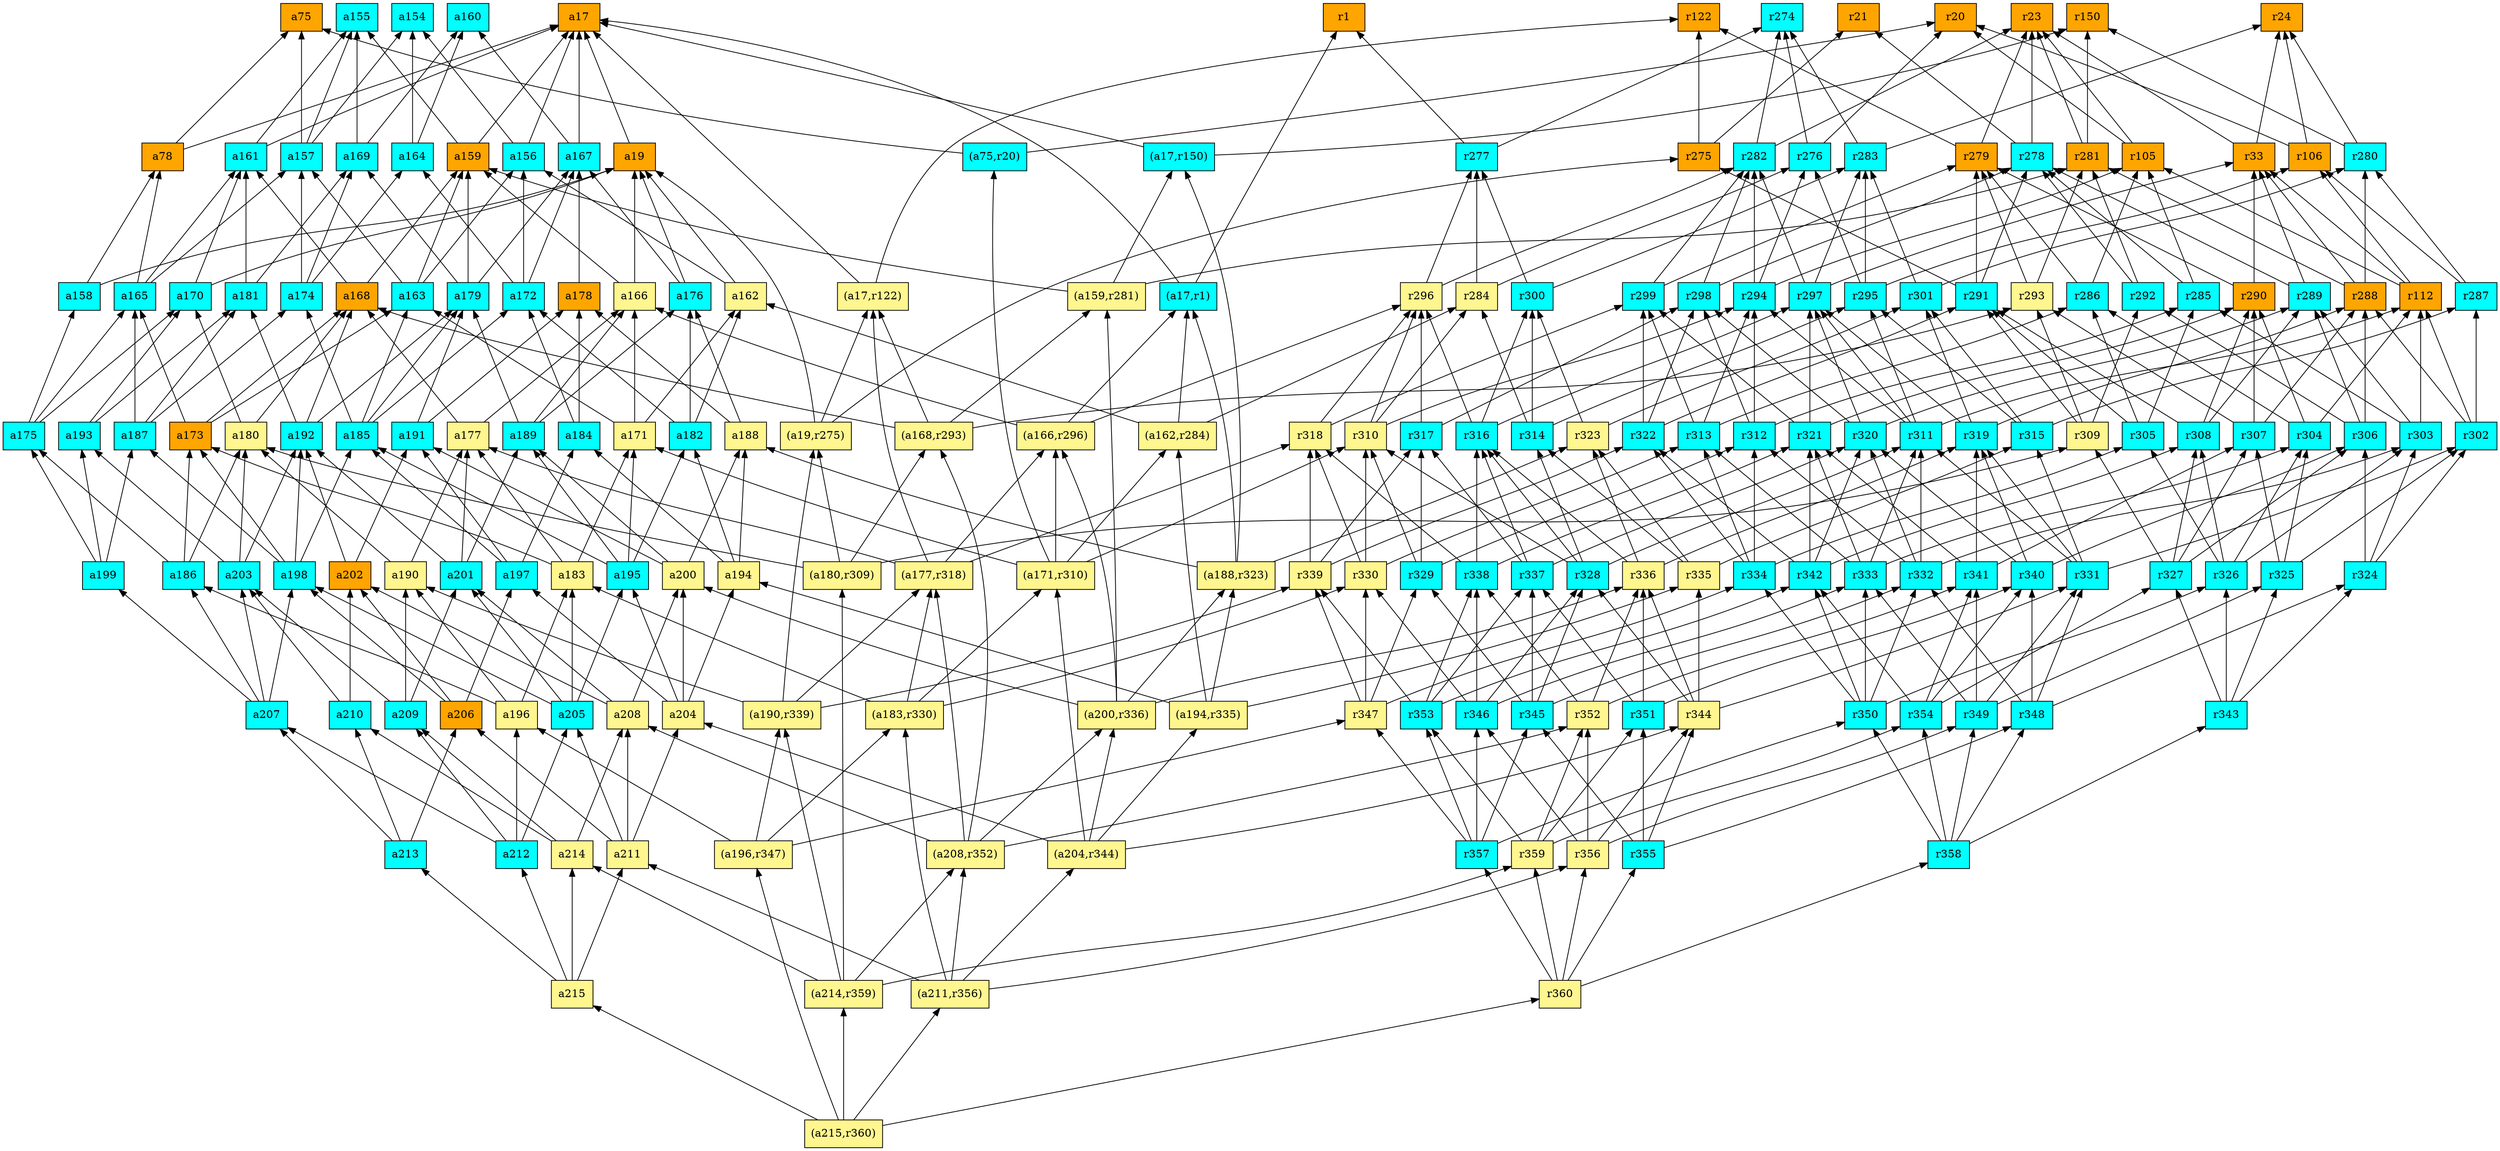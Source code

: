 digraph G {
rankdir=BT;ranksep="2.0";
"a211" [shape=record,fillcolor=khaki1,style=filled,label="{a211}"];
"(a200,r336)" [shape=record,fillcolor=khaki1,style=filled,label="{(a200,r336)}"];
"r303" [shape=record,fillcolor=cyan,style=filled,label="{r303}"];
"r290" [shape=record,fillcolor=orange,style=filled,label="{r290}"];
"a184" [shape=record,fillcolor=cyan,style=filled,label="{a184}"];
"r340" [shape=record,fillcolor=cyan,style=filled,label="{r340}"];
"(a204,r344)" [shape=record,fillcolor=khaki1,style=filled,label="{(a204,r344)}"];
"a166" [shape=record,fillcolor=khaki1,style=filled,label="{a166}"];
"r334" [shape=record,fillcolor=cyan,style=filled,label="{r334}"];
"r333" [shape=record,fillcolor=cyan,style=filled,label="{r333}"];
"r21" [shape=record,fillcolor=orange,style=filled,label="{r21}"];
"r345" [shape=record,fillcolor=cyan,style=filled,label="{r345}"];
"a177" [shape=record,fillcolor=khaki1,style=filled,label="{a177}"];
"r310" [shape=record,fillcolor=khaki1,style=filled,label="{r310}"];
"a191" [shape=record,fillcolor=cyan,style=filled,label="{a191}"];
"a161" [shape=record,fillcolor=cyan,style=filled,label="{a161}"];
"r346" [shape=record,fillcolor=cyan,style=filled,label="{r346}"];
"a159" [shape=record,fillcolor=orange,style=filled,label="{a159}"];
"(a211,r356)" [shape=record,fillcolor=khaki1,style=filled,label="{(a211,r356)}"];
"a154" [shape=record,fillcolor=cyan,style=filled,label="{a154}"];
"r332" [shape=record,fillcolor=cyan,style=filled,label="{r332}"];
"(a19,r275)" [shape=record,fillcolor=khaki1,style=filled,label="{(a19,r275)}"];
"r106" [shape=record,fillcolor=orange,style=filled,label="{r106}"];
"a199" [shape=record,fillcolor=cyan,style=filled,label="{a199}"];
"r311" [shape=record,fillcolor=cyan,style=filled,label="{r311}"];
"(a75,r20)" [shape=record,fillcolor=cyan,style=filled,label="{(a75,r20)}"];
"a173" [shape=record,fillcolor=orange,style=filled,label="{a173}"];
"a186" [shape=record,fillcolor=cyan,style=filled,label="{a186}"];
"r274" [shape=record,fillcolor=cyan,style=filled,label="{r274}"];
"a209" [shape=record,fillcolor=cyan,style=filled,label="{a209}"];
"r322" [shape=record,fillcolor=cyan,style=filled,label="{r322}"];
"r321" [shape=record,fillcolor=cyan,style=filled,label="{r321}"];
"r296" [shape=record,fillcolor=khaki1,style=filled,label="{r296}"];
"(a183,r330)" [shape=record,fillcolor=khaki1,style=filled,label="{(a183,r330)}"];
"r317" [shape=record,fillcolor=cyan,style=filled,label="{r317}"];
"(a168,r293)" [shape=record,fillcolor=khaki1,style=filled,label="{(a168,r293)}"];
"r357" [shape=record,fillcolor=cyan,style=filled,label="{r357}"];
"r299" [shape=record,fillcolor=cyan,style=filled,label="{r299}"];
"a19" [shape=record,fillcolor=orange,style=filled,label="{a19}"];
"a162" [shape=record,fillcolor=khaki1,style=filled,label="{a162}"];
"(a208,r352)" [shape=record,fillcolor=khaki1,style=filled,label="{(a208,r352)}"];
"r336" [shape=record,fillcolor=khaki1,style=filled,label="{r336}"];
"r350" [shape=record,fillcolor=cyan,style=filled,label="{r350}"];
"a196" [shape=record,fillcolor=khaki1,style=filled,label="{a196}"];
"r358" [shape=record,fillcolor=cyan,style=filled,label="{r358}"];
"r329" [shape=record,fillcolor=cyan,style=filled,label="{r329}"];
"a192" [shape=record,fillcolor=cyan,style=filled,label="{a192}"];
"a210" [shape=record,fillcolor=cyan,style=filled,label="{a210}"];
"(a196,r347)" [shape=record,fillcolor=khaki1,style=filled,label="{(a196,r347)}"];
"a195" [shape=record,fillcolor=cyan,style=filled,label="{a195}"];
"r105" [shape=record,fillcolor=orange,style=filled,label="{r105}"];
"r275" [shape=record,fillcolor=orange,style=filled,label="{r275}"];
"r150" [shape=record,fillcolor=orange,style=filled,label="{r150}"];
"a200" [shape=record,fillcolor=khaki1,style=filled,label="{a200}"];
"a204" [shape=record,fillcolor=khaki1,style=filled,label="{a204}"];
"r342" [shape=record,fillcolor=cyan,style=filled,label="{r342}"];
"a206" [shape=record,fillcolor=orange,style=filled,label="{a206}"];
"(a177,r318)" [shape=record,fillcolor=khaki1,style=filled,label="{(a177,r318)}"];
"r305" [shape=record,fillcolor=cyan,style=filled,label="{r305}"];
"r122" [shape=record,fillcolor=orange,style=filled,label="{r122}"];
"r359" [shape=record,fillcolor=khaki1,style=filled,label="{r359}"];
"r298" [shape=record,fillcolor=cyan,style=filled,label="{r298}"];
"a181" [shape=record,fillcolor=cyan,style=filled,label="{a181}"];
"r339" [shape=record,fillcolor=khaki1,style=filled,label="{r339}"];
"r349" [shape=record,fillcolor=cyan,style=filled,label="{r349}"];
"r320" [shape=record,fillcolor=cyan,style=filled,label="{r320}"];
"a165" [shape=record,fillcolor=cyan,style=filled,label="{a165}"];
"r344" [shape=record,fillcolor=khaki1,style=filled,label="{r344}"];
"r338" [shape=record,fillcolor=cyan,style=filled,label="{r338}"];
"r302" [shape=record,fillcolor=cyan,style=filled,label="{r302}"];
"a170" [shape=record,fillcolor=cyan,style=filled,label="{a170}"];
"a212" [shape=record,fillcolor=cyan,style=filled,label="{a212}"];
"r292" [shape=record,fillcolor=cyan,style=filled,label="{r292}"];
"r318" [shape=record,fillcolor=khaki1,style=filled,label="{r318}"];
"a163" [shape=record,fillcolor=cyan,style=filled,label="{a163}"];
"a168" [shape=record,fillcolor=orange,style=filled,label="{a168}"];
"r326" [shape=record,fillcolor=cyan,style=filled,label="{r326}"];
"(a17,r122)" [shape=record,fillcolor=khaki1,style=filled,label="{(a17,r122)}"];
"r324" [shape=record,fillcolor=cyan,style=filled,label="{r324}"];
"a208" [shape=record,fillcolor=khaki1,style=filled,label="{a208}"];
"a187" [shape=record,fillcolor=cyan,style=filled,label="{a187}"];
"a193" [shape=record,fillcolor=cyan,style=filled,label="{a193}"];
"r315" [shape=record,fillcolor=cyan,style=filled,label="{r315}"];
"r295" [shape=record,fillcolor=cyan,style=filled,label="{r295}"];
"a171" [shape=record,fillcolor=khaki1,style=filled,label="{a171}"];
"(a190,r339)" [shape=record,fillcolor=khaki1,style=filled,label="{(a190,r339)}"];
"a157" [shape=record,fillcolor=cyan,style=filled,label="{a157}"];
"r283" [shape=record,fillcolor=cyan,style=filled,label="{r283}"];
"r291" [shape=record,fillcolor=cyan,style=filled,label="{r291}"];
"r23" [shape=record,fillcolor=orange,style=filled,label="{r23}"];
"r323" [shape=record,fillcolor=khaki1,style=filled,label="{r323}"];
"r293" [shape=record,fillcolor=khaki1,style=filled,label="{r293}"];
"r325" [shape=record,fillcolor=cyan,style=filled,label="{r325}"];
"r1" [shape=record,fillcolor=orange,style=filled,label="{r1}"];
"r289" [shape=record,fillcolor=cyan,style=filled,label="{r289}"];
"r328" [shape=record,fillcolor=cyan,style=filled,label="{r328}"];
"r307" [shape=record,fillcolor=cyan,style=filled,label="{r307}"];
"r330" [shape=record,fillcolor=khaki1,style=filled,label="{r330}"];
"r313" [shape=record,fillcolor=cyan,style=filled,label="{r313}"];
"a213" [shape=record,fillcolor=cyan,style=filled,label="{a213}"];
"r279" [shape=record,fillcolor=orange,style=filled,label="{r279}"];
"r304" [shape=record,fillcolor=cyan,style=filled,label="{r304}"];
"r286" [shape=record,fillcolor=cyan,style=filled,label="{r286}"];
"r343" [shape=record,fillcolor=cyan,style=filled,label="{r343}"];
"a176" [shape=record,fillcolor=cyan,style=filled,label="{a176}"];
"a207" [shape=record,fillcolor=cyan,style=filled,label="{a207}"];
"r319" [shape=record,fillcolor=cyan,style=filled,label="{r319}"];
"a194" [shape=record,fillcolor=khaki1,style=filled,label="{a194}"];
"a160" [shape=record,fillcolor=cyan,style=filled,label="{a160}"];
"a190" [shape=record,fillcolor=khaki1,style=filled,label="{a190}"];
"(a180,r309)" [shape=record,fillcolor=khaki1,style=filled,label="{(a180,r309)}"];
"r24" [shape=record,fillcolor=orange,style=filled,label="{r24}"];
"a198" [shape=record,fillcolor=cyan,style=filled,label="{a198}"];
"r309" [shape=record,fillcolor=khaki1,style=filled,label="{r309}"];
"r33" [shape=record,fillcolor=orange,style=filled,label="{r33}"];
"r294" [shape=record,fillcolor=cyan,style=filled,label="{r294}"];
"r297" [shape=record,fillcolor=cyan,style=filled,label="{r297}"];
"r314" [shape=record,fillcolor=cyan,style=filled,label="{r314}"];
"r356" [shape=record,fillcolor=khaki1,style=filled,label="{r356}"];
"a201" [shape=record,fillcolor=cyan,style=filled,label="{a201}"];
"r335" [shape=record,fillcolor=khaki1,style=filled,label="{r335}"];
"(a159,r281)" [shape=record,fillcolor=khaki1,style=filled,label="{(a159,r281)}"];
"r301" [shape=record,fillcolor=cyan,style=filled,label="{r301}"];
"a17" [shape=record,fillcolor=orange,style=filled,label="{a17}"];
"a182" [shape=record,fillcolor=cyan,style=filled,label="{a182}"];
"(a166,r296)" [shape=record,fillcolor=khaki1,style=filled,label="{(a166,r296)}"];
"r355" [shape=record,fillcolor=cyan,style=filled,label="{r355}"];
"(a215,r360)" [shape=record,fillcolor=khaki1,style=filled,label="{(a215,r360)}"];
"a164" [shape=record,fillcolor=cyan,style=filled,label="{a164}"];
"(a162,r284)" [shape=record,fillcolor=khaki1,style=filled,label="{(a162,r284)}"];
"r284" [shape=record,fillcolor=khaki1,style=filled,label="{r284}"];
"r280" [shape=record,fillcolor=cyan,style=filled,label="{r280}"];
"a78" [shape=record,fillcolor=orange,style=filled,label="{a78}"];
"r316" [shape=record,fillcolor=cyan,style=filled,label="{r316}"];
"r287" [shape=record,fillcolor=cyan,style=filled,label="{r287}"];
"r281" [shape=record,fillcolor=orange,style=filled,label="{r281}"];
"r20" [shape=record,fillcolor=orange,style=filled,label="{r20}"];
"r285" [shape=record,fillcolor=cyan,style=filled,label="{r285}"];
"a179" [shape=record,fillcolor=cyan,style=filled,label="{a179}"];
"a202" [shape=record,fillcolor=orange,style=filled,label="{a202}"];
"r276" [shape=record,fillcolor=cyan,style=filled,label="{r276}"];
"a158" [shape=record,fillcolor=cyan,style=filled,label="{a158}"];
"a178" [shape=record,fillcolor=orange,style=filled,label="{a178}"];
"a189" [shape=record,fillcolor=cyan,style=filled,label="{a189}"];
"a172" [shape=record,fillcolor=cyan,style=filled,label="{a172}"];
"a180" [shape=record,fillcolor=khaki1,style=filled,label="{a180}"];
"a215" [shape=record,fillcolor=khaki1,style=filled,label="{a215}"];
"r308" [shape=record,fillcolor=cyan,style=filled,label="{r308}"];
"r347" [shape=record,fillcolor=khaki1,style=filled,label="{r347}"];
"r352" [shape=record,fillcolor=khaki1,style=filled,label="{r352}"];
"(a214,r359)" [shape=record,fillcolor=khaki1,style=filled,label="{(a214,r359)}"];
"r288" [shape=record,fillcolor=orange,style=filled,label="{r288}"];
"(a17,r1)" [shape=record,fillcolor=cyan,style=filled,label="{(a17,r1)}"];
"r341" [shape=record,fillcolor=cyan,style=filled,label="{r341}"];
"r348" [shape=record,fillcolor=cyan,style=filled,label="{r348}"];
"a188" [shape=record,fillcolor=khaki1,style=filled,label="{a188}"];
"a167" [shape=record,fillcolor=cyan,style=filled,label="{a167}"];
"r282" [shape=record,fillcolor=cyan,style=filled,label="{r282}"];
"a205" [shape=record,fillcolor=cyan,style=filled,label="{a205}"];
"a175" [shape=record,fillcolor=cyan,style=filled,label="{a175}"];
"a214" [shape=record,fillcolor=khaki1,style=filled,label="{a214}"];
"a156" [shape=record,fillcolor=cyan,style=filled,label="{a156}"];
"r351" [shape=record,fillcolor=cyan,style=filled,label="{r351}"];
"r331" [shape=record,fillcolor=cyan,style=filled,label="{r331}"];
"a183" [shape=record,fillcolor=khaki1,style=filled,label="{a183}"];
"r277" [shape=record,fillcolor=cyan,style=filled,label="{r277}"];
"(a171,r310)" [shape=record,fillcolor=khaki1,style=filled,label="{(a171,r310)}"];
"r112" [shape=record,fillcolor=orange,style=filled,label="{r112}"];
"r300" [shape=record,fillcolor=cyan,style=filled,label="{r300}"];
"a185" [shape=record,fillcolor=cyan,style=filled,label="{a185}"];
"r354" [shape=record,fillcolor=cyan,style=filled,label="{r354}"];
"a75" [shape=record,fillcolor=orange,style=filled,label="{a75}"];
"a203" [shape=record,fillcolor=cyan,style=filled,label="{a203}"];
"r337" [shape=record,fillcolor=cyan,style=filled,label="{r337}"];
"r306" [shape=record,fillcolor=cyan,style=filled,label="{r306}"];
"a174" [shape=record,fillcolor=cyan,style=filled,label="{a174}"];
"r278" [shape=record,fillcolor=cyan,style=filled,label="{r278}"];
"r327" [shape=record,fillcolor=cyan,style=filled,label="{r327}"];
"r312" [shape=record,fillcolor=cyan,style=filled,label="{r312}"];
"(a194,r335)" [shape=record,fillcolor=khaki1,style=filled,label="{(a194,r335)}"];
"r360" [shape=record,fillcolor=khaki1,style=filled,label="{r360}"];
"a155" [shape=record,fillcolor=cyan,style=filled,label="{a155}"];
"r353" [shape=record,fillcolor=cyan,style=filled,label="{r353}"];
"a169" [shape=record,fillcolor=cyan,style=filled,label="{a169}"];
"a197" [shape=record,fillcolor=cyan,style=filled,label="{a197}"];
"(a188,r323)" [shape=record,fillcolor=khaki1,style=filled,label="{(a188,r323)}"];
"(a17,r150)" [shape=record,fillcolor=cyan,style=filled,label="{(a17,r150)}"];
"a211" -> "a208"
"a211" -> "a204"
"a211" -> "a206"
"a211" -> "a205"
"(a200,r336)" -> "(a159,r281)"
"(a200,r336)" -> "(a166,r296)"
"(a200,r336)" -> "r336"
"(a200,r336)" -> "(a188,r323)"
"(a200,r336)" -> "a200"
"r303" -> "r285"
"r303" -> "r289"
"r303" -> "r112"
"r290" -> "r33"
"r290" -> "r279"
"a184" -> "a178"
"a184" -> "a172"
"r340" -> "r319"
"r340" -> "r320"
"r340" -> "r306"
"(a204,r344)" -> "(a194,r335)"
"(a204,r344)" -> "(a200,r336)"
"(a204,r344)" -> "r344"
"(a204,r344)" -> "a204"
"(a204,r344)" -> "(a171,r310)"
"a166" -> "a19"
"a166" -> "a159"
"r334" -> "r313"
"r334" -> "r305"
"r334" -> "r322"
"r334" -> "r312"
"r333" -> "r313"
"r333" -> "r304"
"r333" -> "r311"
"r333" -> "r321"
"r345" -> "r329"
"r345" -> "r337"
"r345" -> "r332"
"r345" -> "r328"
"a177" -> "a166"
"a177" -> "a168"
"r310" -> "r284"
"r310" -> "r296"
"r310" -> "r294"
"a191" -> "a178"
"a191" -> "a179"
"a161" -> "a155"
"a161" -> "a17"
"r346" -> "r333"
"r346" -> "r330"
"r346" -> "r338"
"r346" -> "r328"
"a159" -> "a155"
"a159" -> "a17"
"(a211,r356)" -> "a211"
"(a211,r356)" -> "(a183,r330)"
"(a211,r356)" -> "(a204,r344)"
"(a211,r356)" -> "(a208,r352)"
"(a211,r356)" -> "r356"
"r332" -> "r303"
"r332" -> "r320"
"r332" -> "r311"
"r332" -> "r312"
"(a19,r275)" -> "a19"
"(a19,r275)" -> "(a17,r122)"
"(a19,r275)" -> "r275"
"r106" -> "r20"
"r106" -> "r24"
"a199" -> "a175"
"a199" -> "a187"
"a199" -> "a193"
"r311" -> "r297"
"r311" -> "r294"
"r311" -> "r295"
"r311" -> "r112"
"(a75,r20)" -> "a75"
"(a75,r20)" -> "r20"
"a173" -> "a165"
"a173" -> "a163"
"a173" -> "a168"
"a186" -> "a173"
"a186" -> "a175"
"a186" -> "a180"
"a209" -> "a190"
"a209" -> "a201"
"a209" -> "a203"
"r322" -> "r299"
"r322" -> "r298"
"r322" -> "r291"
"r321" -> "r299"
"r321" -> "r290"
"r321" -> "r297"
"r296" -> "r282"
"r296" -> "r277"
"(a183,r330)" -> "r330"
"(a183,r330)" -> "a183"
"(a183,r330)" -> "(a171,r310)"
"(a183,r330)" -> "(a177,r318)"
"r317" -> "r296"
"r317" -> "r298"
"(a168,r293)" -> "(a159,r281)"
"(a168,r293)" -> "(a17,r122)"
"(a168,r293)" -> "r293"
"(a168,r293)" -> "a168"
"r357" -> "r347"
"r357" -> "r345"
"r357" -> "r346"
"r357" -> "r353"
"r357" -> "r350"
"r299" -> "r282"
"r299" -> "r279"
"a19" -> "a17"
"a162" -> "a19"
"a162" -> "a156"
"(a208,r352)" -> "a208"
"(a208,r352)" -> "(a200,r336)"
"(a208,r352)" -> "(a168,r293)"
"(a208,r352)" -> "r352"
"(a208,r352)" -> "(a177,r318)"
"r336" -> "r319"
"r336" -> "r316"
"r336" -> "r323"
"r350" -> "r326"
"r350" -> "r342"
"r350" -> "r334"
"r350" -> "r333"
"r350" -> "r332"
"a196" -> "a190"
"a196" -> "a183"
"a196" -> "a186"
"r358" -> "r343"
"r358" -> "r348"
"r358" -> "r349"
"r358" -> "r354"
"r358" -> "r350"
"r329" -> "r312"
"r329" -> "r317"
"r329" -> "r310"
"a192" -> "a181"
"a192" -> "a179"
"a192" -> "a168"
"a210" -> "a203"
"a210" -> "a202"
"(a196,r347)" -> "(a190,r339)"
"(a196,r347)" -> "(a183,r330)"
"(a196,r347)" -> "r347"
"(a196,r347)" -> "a196"
"a195" -> "a189"
"a195" -> "a185"
"a195" -> "a182"
"a195" -> "a171"
"r105" -> "r20"
"r105" -> "r23"
"r275" -> "r122"
"r275" -> "r21"
"a200" -> "a188"
"a200" -> "a189"
"a200" -> "a191"
"a204" -> "a195"
"a204" -> "a200"
"a204" -> "a194"
"a204" -> "a197"
"r342" -> "r308"
"r342" -> "r320"
"r342" -> "r322"
"r342" -> "r321"
"a206" -> "a198"
"a206" -> "a197"
"a206" -> "a202"
"(a177,r318)" -> "(a17,r122)"
"(a177,r318)" -> "a177"
"(a177,r318)" -> "(a166,r296)"
"(a177,r318)" -> "r318"
"r305" -> "r285"
"r305" -> "r286"
"r305" -> "r291"
"r359" -> "r354"
"r359" -> "r352"
"r359" -> "r353"
"r359" -> "r351"
"r298" -> "r282"
"r298" -> "r278"
"a181" -> "a161"
"a181" -> "a169"
"r339" -> "r322"
"r339" -> "r317"
"r339" -> "r318"
"r349" -> "r341"
"r349" -> "r333"
"r349" -> "r325"
"r349" -> "r331"
"r320" -> "r298"
"r320" -> "r289"
"r320" -> "r297"
"a165" -> "a157"
"a165" -> "a78"
"a165" -> "a161"
"r344" -> "r331"
"r344" -> "r336"
"r344" -> "r335"
"r344" -> "r328"
"r338" -> "r316"
"r338" -> "r321"
"r338" -> "r318"
"r302" -> "r288"
"r302" -> "r287"
"r302" -> "r112"
"a170" -> "a19"
"a170" -> "a161"
"a212" -> "a209"
"a212" -> "a207"
"a212" -> "a205"
"a212" -> "a196"
"r292" -> "r281"
"r292" -> "r278"
"r318" -> "r296"
"r318" -> "r299"
"a163" -> "a157"
"a163" -> "a159"
"a163" -> "a156"
"a168" -> "a159"
"a168" -> "a161"
"r326" -> "r308"
"r326" -> "r303"
"r326" -> "r304"
"r326" -> "r305"
"(a17,r122)" -> "r122"
"(a17,r122)" -> "a17"
"r324" -> "r303"
"r324" -> "r302"
"r324" -> "r306"
"a208" -> "a200"
"a208" -> "a201"
"a208" -> "a202"
"a187" -> "a181"
"a187" -> "a174"
"a187" -> "a165"
"a193" -> "a181"
"a193" -> "a170"
"r315" -> "r301"
"r315" -> "r287"
"r315" -> "r295"
"r295" -> "r106"
"r295" -> "r283"
"r295" -> "r276"
"a171" -> "a162"
"a171" -> "a166"
"a171" -> "a163"
"(a190,r339)" -> "a190"
"(a190,r339)" -> "r339"
"(a190,r339)" -> "(a19,r275)"
"(a190,r339)" -> "(a177,r318)"
"a157" -> "a75"
"a157" -> "a154"
"a157" -> "a155"
"r283" -> "r274"
"r283" -> "r24"
"r291" -> "r275"
"r291" -> "r278"
"r291" -> "r279"
"r323" -> "r301"
"r323" -> "r300"
"r293" -> "r281"
"r293" -> "r279"
"r325" -> "r307"
"r325" -> "r304"
"r325" -> "r302"
"r289" -> "r33"
"r289" -> "r278"
"r328" -> "r310"
"r328" -> "r314"
"r328" -> "r311"
"r328" -> "r316"
"r307" -> "r288"
"r307" -> "r293"
"r307" -> "r290"
"r330" -> "r313"
"r330" -> "r310"
"r330" -> "r318"
"r313" -> "r299"
"r313" -> "r286"
"r313" -> "r294"
"a213" -> "a210"
"a213" -> "a207"
"a213" -> "a206"
"r279" -> "r122"
"r279" -> "r23"
"r304" -> "r290"
"r304" -> "r286"
"r304" -> "r112"
"r286" -> "r105"
"r286" -> "r279"
"r343" -> "r326"
"r343" -> "r324"
"r343" -> "r327"
"r343" -> "r325"
"a176" -> "a19"
"a176" -> "a167"
"a207" -> "a198"
"a207" -> "a199"
"a207" -> "a203"
"a207" -> "a186"
"r319" -> "r288"
"r319" -> "r301"
"r319" -> "r297"
"a194" -> "a188"
"a194" -> "a182"
"a194" -> "a184"
"a190" -> "a180"
"a190" -> "a177"
"(a180,r309)" -> "(a168,r293)"
"(a180,r309)" -> "r309"
"(a180,r309)" -> "a180"
"(a180,r309)" -> "(a19,r275)"
"a198" -> "a192"
"a198" -> "a185"
"a198" -> "a187"
"a198" -> "a173"
"r309" -> "r293"
"r309" -> "r291"
"r309" -> "r292"
"r33" -> "r24"
"r33" -> "r23"
"r294" -> "r282"
"r294" -> "r105"
"r294" -> "r276"
"r297" -> "r282"
"r297" -> "r283"
"r297" -> "r33"
"r314" -> "r284"
"r314" -> "r295"
"r314" -> "r300"
"r356" -> "r352"
"r356" -> "r346"
"r356" -> "r349"
"r356" -> "r344"
"a201" -> "a192"
"a201" -> "a189"
"a201" -> "a177"
"r335" -> "r315"
"r335" -> "r323"
"r335" -> "r314"
"(a159,r281)" -> "a159"
"(a159,r281)" -> "r281"
"(a159,r281)" -> "(a17,r150)"
"r301" -> "r280"
"r301" -> "r283"
"a182" -> "a172"
"a182" -> "a162"
"a182" -> "a176"
"(a166,r296)" -> "(a17,r1)"
"(a166,r296)" -> "r296"
"(a166,r296)" -> "a166"
"r355" -> "r348"
"r355" -> "r345"
"r355" -> "r351"
"r355" -> "r344"
"(a215,r360)" -> "(a196,r347)"
"(a215,r360)" -> "a215"
"(a215,r360)" -> "(a214,r359)"
"(a215,r360)" -> "(a211,r356)"
"(a215,r360)" -> "r360"
"a164" -> "a154"
"a164" -> "a160"
"(a162,r284)" -> "r284"
"(a162,r284)" -> "a162"
"(a162,r284)" -> "(a17,r1)"
"r284" -> "r277"
"r284" -> "r276"
"r280" -> "r24"
"r280" -> "r150"
"a78" -> "a75"
"a78" -> "a17"
"r316" -> "r296"
"r316" -> "r297"
"r316" -> "r300"
"r287" -> "r106"
"r287" -> "r280"
"r281" -> "r150"
"r281" -> "r23"
"r285" -> "r105"
"r285" -> "r278"
"a179" -> "a167"
"a179" -> "a169"
"a179" -> "a159"
"a202" -> "a191"
"a202" -> "a192"
"r276" -> "r274"
"r276" -> "r20"
"a158" -> "a19"
"a158" -> "a78"
"a178" -> "a167"
"a189" -> "a166"
"a189" -> "a179"
"a189" -> "a176"
"a172" -> "a167"
"a172" -> "a156"
"a172" -> "a164"
"a180" -> "a170"
"a180" -> "a168"
"a215" -> "a211"
"a215" -> "a213"
"a215" -> "a214"
"a215" -> "a212"
"r308" -> "r290"
"r308" -> "r291"
"r308" -> "r289"
"r347" -> "r329"
"r347" -> "r330"
"r347" -> "r334"
"r347" -> "r339"
"r352" -> "r341"
"r352" -> "r338"
"r352" -> "r336"
"(a214,r359)" -> "(a190,r339)"
"(a214,r359)" -> "r359"
"(a214,r359)" -> "(a180,r309)"
"(a214,r359)" -> "a214"
"(a214,r359)" -> "(a208,r352)"
"r288" -> "r280"
"r288" -> "r281"
"r288" -> "r33"
"(a17,r1)" -> "r1"
"(a17,r1)" -> "a17"
"r341" -> "r307"
"r341" -> "r319"
"r341" -> "r321"
"r348" -> "r324"
"r348" -> "r340"
"r348" -> "r331"
"r348" -> "r332"
"a188" -> "a178"
"a188" -> "a176"
"a167" -> "a160"
"a167" -> "a17"
"r282" -> "r274"
"r282" -> "r23"
"a205" -> "a195"
"a205" -> "a198"
"a205" -> "a183"
"a205" -> "a201"
"a175" -> "a165"
"a175" -> "a158"
"a175" -> "a170"
"a214" -> "a210"
"a214" -> "a208"
"a214" -> "a209"
"a156" -> "a154"
"a156" -> "a17"
"r351" -> "r340"
"r351" -> "r337"
"r351" -> "r336"
"r331" -> "r319"
"r331" -> "r302"
"r331" -> "r311"
"r331" -> "r315"
"a183" -> "a171"
"a183" -> "a173"
"a183" -> "a177"
"r277" -> "r274"
"r277" -> "r1"
"(a171,r310)" -> "a171"
"(a171,r310)" -> "(a75,r20)"
"(a171,r310)" -> "r310"
"(a171,r310)" -> "(a166,r296)"
"(a171,r310)" -> "(a162,r284)"
"r112" -> "r106"
"r112" -> "r105"
"r112" -> "r33"
"r300" -> "r283"
"r300" -> "r277"
"a185" -> "a172"
"a185" -> "a174"
"a185" -> "a179"
"a185" -> "a163"
"r354" -> "r341"
"r354" -> "r327"
"r354" -> "r340"
"r354" -> "r342"
"a203" -> "a192"
"a203" -> "a180"
"a203" -> "a193"
"r337" -> "r316"
"r337" -> "r317"
"r337" -> "r320"
"r306" -> "r288"
"r306" -> "r289"
"r306" -> "r292"
"a174" -> "a157"
"a174" -> "a169"
"a174" -> "a164"
"r278" -> "r21"
"r278" -> "r23"
"r327" -> "r307"
"r327" -> "r308"
"r327" -> "r309"
"r327" -> "r306"
"r312" -> "r285"
"r312" -> "r298"
"r312" -> "r294"
"(a194,r335)" -> "a194"
"(a194,r335)" -> "r335"
"(a194,r335)" -> "(a188,r323)"
"(a194,r335)" -> "(a162,r284)"
"r360" -> "r357"
"r360" -> "r358"
"r360" -> "r359"
"r360" -> "r356"
"r360" -> "r355"
"r353" -> "r342"
"r353" -> "r339"
"r353" -> "r338"
"r353" -> "r337"
"a169" -> "a160"
"a169" -> "a155"
"a197" -> "a184"
"a197" -> "a191"
"a197" -> "a185"
"(a188,r323)" -> "r323"
"(a188,r323)" -> "(a17,r1)"
"(a188,r323)" -> "a188"
"(a188,r323)" -> "(a17,r150)"
"(a17,r150)" -> "r150"
"(a17,r150)" -> "a17"
}